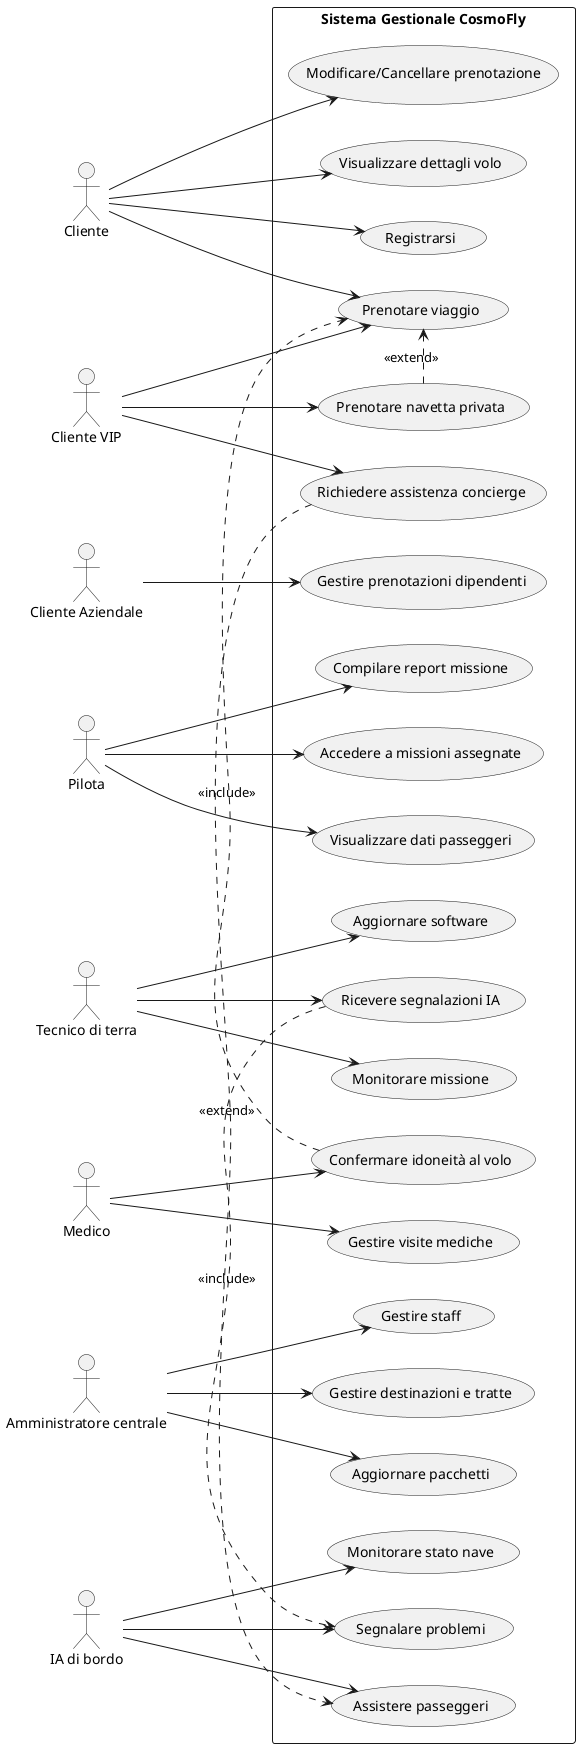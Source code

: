 @startuml
left to right direction
actor Cliente
actor "Cliente VIP" as VIP
actor "Cliente Aziendale" as Azienda
actor Pilota
actor "Tecnico di terra" as Tecnico
actor Medico
actor "Amministratore centrale" as Admin
actor "IA di bordo" as IA

rectangle "Sistema Gestionale CosmoFly" {
  
  usecase "Registrarsi" as UC1
  usecase "Prenotare viaggio" as UC2
  usecase "Modificare/Cancellare prenotazione" as UC3
  usecase "Visualizzare dettagli volo" as UC4
  usecase "Prenotare navetta privata" as UC5
  usecase "Richiedere assistenza concierge" as UC6
  usecase "Gestire prenotazioni dipendenti" as UC7
  usecase "Accedere a missioni assegnate" as UC8
  usecase "Visualizzare dati passeggeri" as UC9
  usecase "Compilare report missione" as UC10
  usecase "Gestire visite mediche" as UC11
  usecase "Confermare idoneità al volo" as UC12
  usecase "Monitorare missione" as UC13
  usecase "Ricevere segnalazioni IA" as UC14
  usecase "Aggiornare software" as UC15
  usecase "Gestire destinazioni e tratte" as UC16
  usecase "Aggiornare pacchetti" as UC17
  usecase "Gestire staff" as UC18
  usecase "Monitorare stato nave" as UC19
  usecase "Assistere passeggeri" as UC20
  usecase "Segnalare problemi" as UC21
}

Cliente --> UC1
Cliente --> UC2
Cliente --> UC3
Cliente --> UC4

VIP --> UC2
VIP --> UC5
VIP --> UC6

Azienda --> UC7

Pilota --> UC8
Pilota --> UC9
Pilota --> UC10

Medico --> UC11
Medico --> UC12
UC12 .> UC2 : <<include>>

Tecnico --> UC13
Tecnico --> UC14
Tecnico --> UC15

Admin --> UC16
Admin --> UC17
Admin --> UC18

IA --> UC19
IA --> UC20
IA --> UC21
UC14 .> UC21 : <<include>>
UC6 .> UC20 : <<extend>>
UC5 .> UC2 : <<extend>>

@enduml